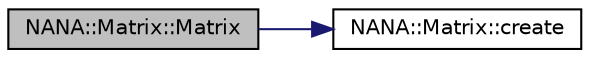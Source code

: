 digraph "NANA::Matrix::Matrix"
{
 // LATEX_PDF_SIZE
  edge [fontname="Helvetica",fontsize="10",labelfontname="Helvetica",labelfontsize="10"];
  node [fontname="Helvetica",fontsize="10",shape=record];
  rankdir="LR";
  Node1 [label="NANA::Matrix::Matrix",height=0.2,width=0.4,color="black", fillcolor="grey75", style="filled", fontcolor="black",tooltip="构造函数，主动申请与管理内存"];
  Node1 -> Node2 [color="midnightblue",fontsize="10",style="solid",fontname="Helvetica"];
  Node2 [label="NANA::Matrix::create",height=0.2,width=0.4,color="black", fillcolor="white", style="filled",URL="$class_n_a_n_a_1_1_matrix.html#abf5ac2b6eb845f7ef18654422f19a786",tooltip="申请内存"];
}
